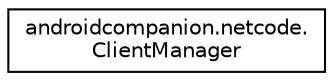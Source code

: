 digraph "Graphical Class Hierarchy"
{
  edge [fontname="Helvetica",fontsize="10",labelfontname="Helvetica",labelfontsize="10"];
  node [fontname="Helvetica",fontsize="10",shape=record];
  rankdir="LR";
  Node0 [label="androidcompanion.netcode.\lClientManager",height=0.2,width=0.4,color="black", fillcolor="white", style="filled",URL="$classandroidcompanion_1_1netcode_1_1_client_manager.html"];
}
